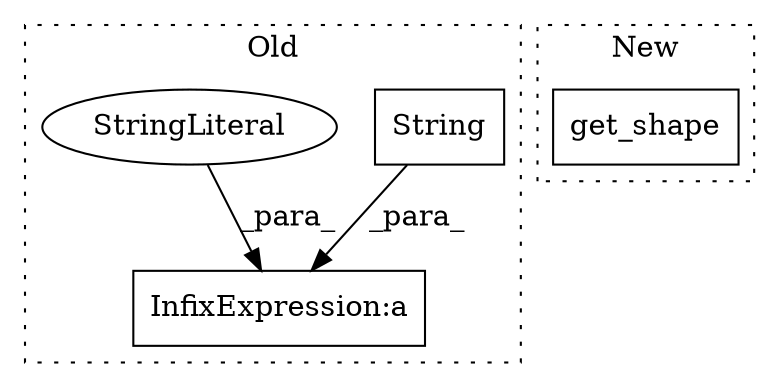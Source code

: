digraph G {
subgraph cluster0 {
1 [label="String" a="32" s="1852,1860" l="7,1" shape="box"];
3 [label="InfixExpression:a" a="27" s="1849" l="3" shape="box"];
4 [label="StringLiteral" a="45" s="1827" l="22" shape="ellipse"];
label = "Old";
style="dotted";
}
subgraph cluster1 {
2 [label="get_shape" a="32" s="1510" l="11" shape="box"];
label = "New";
style="dotted";
}
1 -> 3 [label="_para_"];
4 -> 3 [label="_para_"];
}